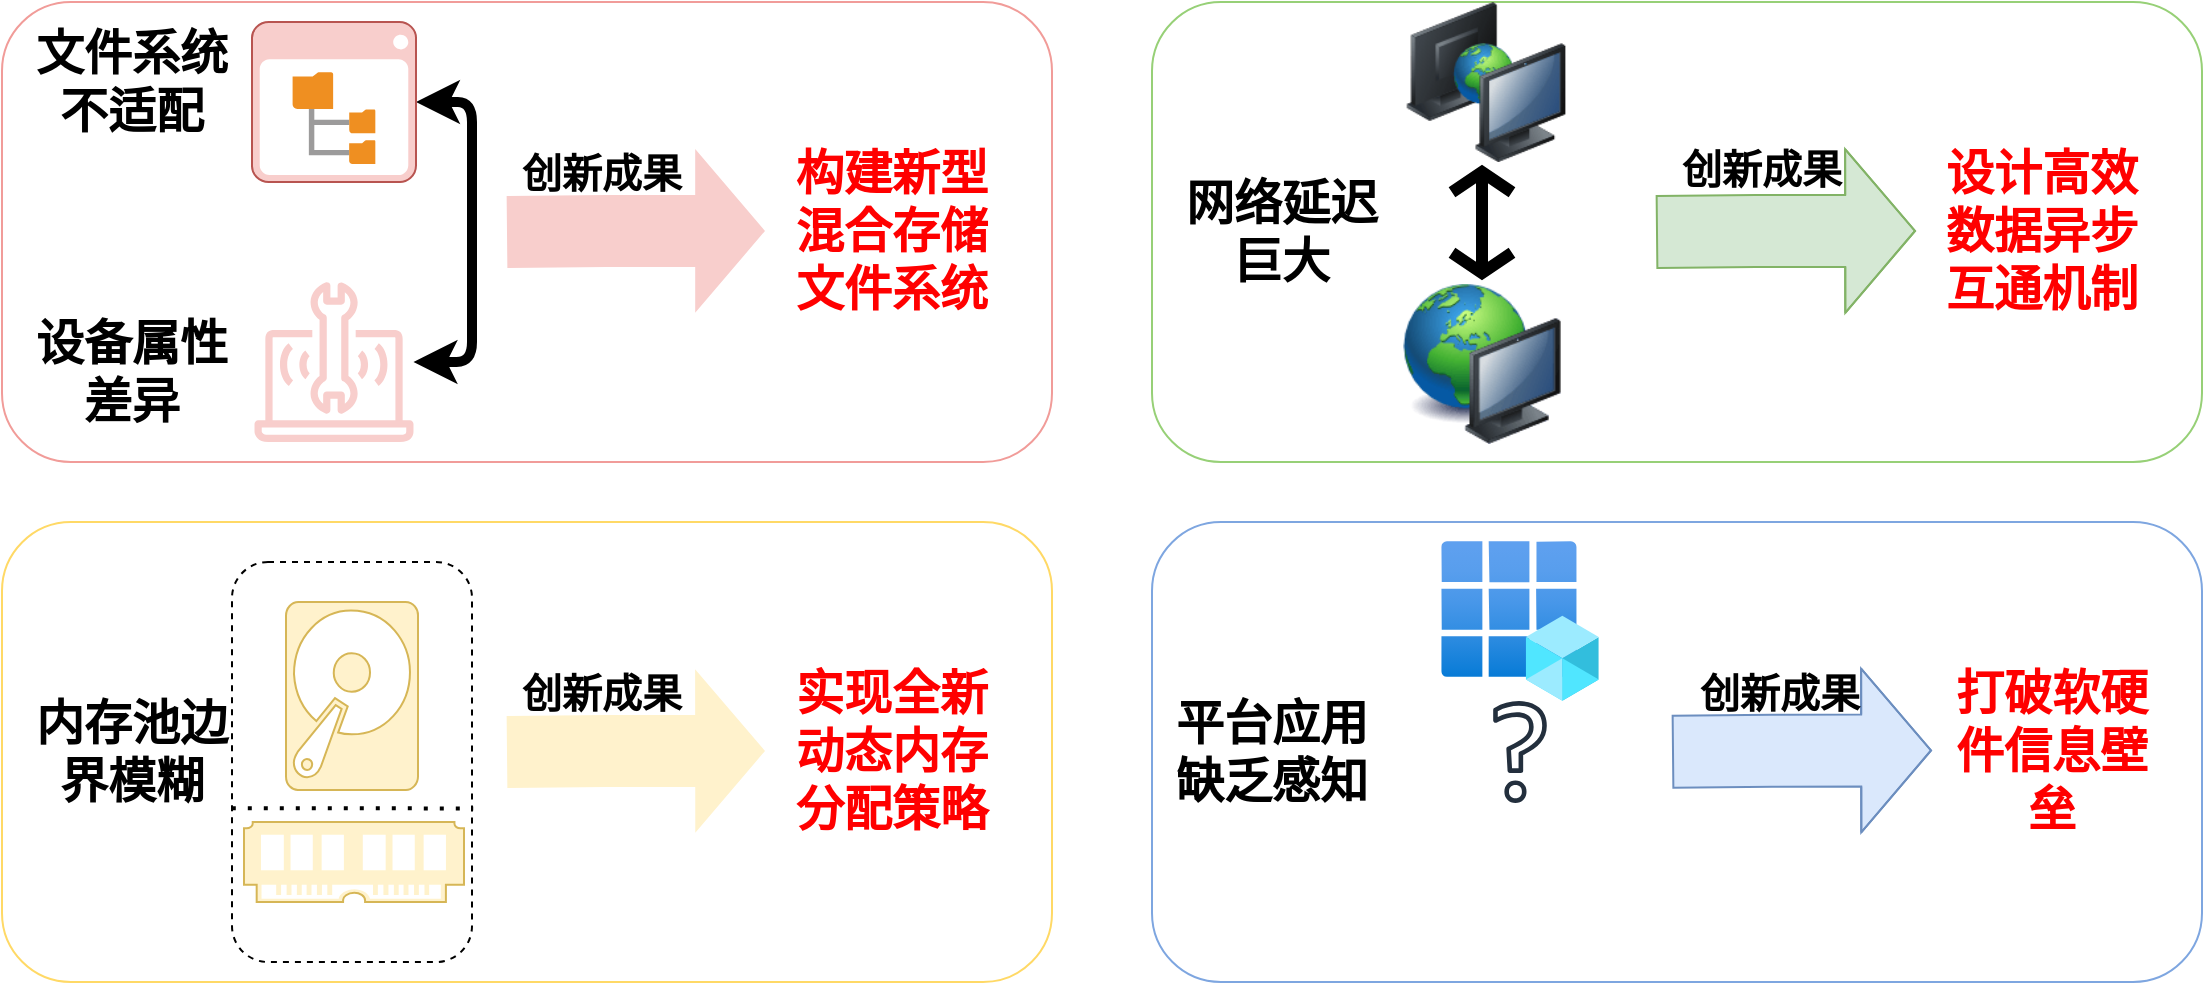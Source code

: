 <mxfile version="21.6.6" type="github">
  <diagram name="第 1 页" id="2KE3e0sI5M_i0R3wZd8V">
    <mxGraphModel dx="1518" dy="890" grid="1" gridSize="10" guides="1" tooltips="1" connect="1" arrows="1" fold="1" page="1" pageScale="1" pageWidth="827" pageHeight="1169" math="0" shadow="0">
      <root>
        <mxCell id="0" />
        <mxCell id="1" parent="0" />
        <mxCell id="PvQUBS61xmUCgDq2Q7-0-1" value="" style="rounded=1;whiteSpace=wrap;html=1;strokeColor=#F19C99;" parent="1" vertex="1">
          <mxGeometry x="445" y="420" width="525" height="230" as="geometry" />
        </mxCell>
        <mxCell id="PvQUBS61xmUCgDq2Q7-0-3" value="" style="rounded=1;whiteSpace=wrap;html=1;strokeColor=#FFD966;" parent="1" vertex="1">
          <mxGeometry x="445" y="680" width="525" height="230" as="geometry" />
        </mxCell>
        <mxCell id="PvQUBS61xmUCgDq2Q7-0-4" value="&lt;span style=&quot;font-size: 24px;&quot;&gt;&lt;b&gt;文件系统不适配&lt;br&gt;&lt;br&gt;&lt;/b&gt;&lt;/span&gt;" style="rounded=0;whiteSpace=wrap;html=1;fillColor=none;strokeColor=none;" parent="1" vertex="1">
          <mxGeometry x="460" y="440" width="100" height="70" as="geometry" />
        </mxCell>
        <mxCell id="PvQUBS61xmUCgDq2Q7-0-6" value="&lt;b style=&quot;border-color: var(--border-color); font-size: 24px;&quot;&gt;&lt;font style=&quot;border-color: var(--border-color);&quot; color=&quot;#ff0000&quot;&gt;构建新型混合存储文件系统&lt;/font&gt;&lt;/b&gt;&lt;span style=&quot;font-size: 24px;&quot;&gt;&lt;b&gt;&lt;br&gt;&lt;/b&gt;&lt;/span&gt;" style="rounded=0;whiteSpace=wrap;html=1;fillColor=none;strokeColor=none;" parent="1" vertex="1">
          <mxGeometry x="840" y="460" width="100" height="150" as="geometry" />
        </mxCell>
        <mxCell id="PvQUBS61xmUCgDq2Q7-0-48" style="edgeStyle=orthogonalEdgeStyle;rounded=1;orthogonalLoop=1;jettySize=auto;html=1;startArrow=classic;strokeWidth=5;" parent="1" source="PvQUBS61xmUCgDq2Q7-0-8" target="PvQUBS61xmUCgDq2Q7-0-9" edge="1">
          <mxGeometry relative="1" as="geometry">
            <Array as="points">
              <mxPoint x="680" y="600" />
              <mxPoint x="680" y="470" />
            </Array>
          </mxGeometry>
        </mxCell>
        <mxCell id="PvQUBS61xmUCgDq2Q7-0-8" value="" style="sketch=0;outlineConnect=0;fillColor=#f8cecc;strokeColor=#b85450;dashed=0;verticalLabelPosition=bottom;verticalAlign=top;align=center;html=1;fontSize=12;fontStyle=0;aspect=fixed;pointerEvents=1;shape=mxgraph.aws4.iot_device_tester;" parent="1" vertex="1">
          <mxGeometry x="571" y="560" width="80" height="80" as="geometry" />
        </mxCell>
        <mxCell id="PvQUBS61xmUCgDq2Q7-0-9" value="" style="shadow=0;dashed=0;html=1;strokeColor=#b85450;fillColor=#f8cecc;labelPosition=center;verticalLabelPosition=bottom;verticalAlign=top;align=center;outlineConnect=0;shape=mxgraph.veeam.2d.file_system_browser;" parent="1" vertex="1">
          <mxGeometry x="570" y="430" width="82" height="80" as="geometry" />
        </mxCell>
        <mxCell id="PvQUBS61xmUCgDq2Q7-0-11" value="&lt;span style=&quot;font-size: 24px;&quot;&gt;&lt;b&gt;设备属性差异&lt;br&gt;&lt;/b&gt;&lt;/span&gt;" style="rounded=0;whiteSpace=wrap;html=1;fillColor=none;strokeColor=none;" parent="1" vertex="1">
          <mxGeometry x="460" y="570" width="100" height="70" as="geometry" />
        </mxCell>
        <mxCell id="PvQUBS61xmUCgDq2Q7-0-14" value="" style="shape=flexArrow;endArrow=classic;html=1;rounded=0;endWidth=44.828;endSize=11.3;width=36;fillColor=#f8cecc;strokeColor=none;" parent="1" edge="1">
          <mxGeometry width="50" height="50" relative="1" as="geometry">
            <mxPoint x="697" y="534.97" as="sourcePoint" />
            <mxPoint x="827" y="534.47" as="targetPoint" />
            <Array as="points">
              <mxPoint x="747" y="534.47" />
            </Array>
          </mxGeometry>
        </mxCell>
        <mxCell id="PvQUBS61xmUCgDq2Q7-0-18" value="" style="group" parent="1" vertex="1" connectable="0">
          <mxGeometry x="560" y="700" width="120" height="200" as="geometry" />
        </mxCell>
        <mxCell id="PvQUBS61xmUCgDq2Q7-0-12" value="" style="sketch=0;pointerEvents=1;shadow=0;dashed=0;html=1;strokeColor=#d6b656;fillColor=#fff2cc;labelPosition=center;verticalLabelPosition=bottom;verticalAlign=top;outlineConnect=0;align=center;shape=mxgraph.office.devices.hard_disk;" parent="PvQUBS61xmUCgDq2Q7-0-18" vertex="1">
          <mxGeometry x="27" y="20" width="66" height="94" as="geometry" />
        </mxCell>
        <mxCell id="PvQUBS61xmUCgDq2Q7-0-16" value="" style="pointerEvents=1;shadow=0;dashed=0;html=1;strokeColor=#d6b656;fillColor=#fff2cc;labelPosition=center;verticalLabelPosition=bottom;verticalAlign=top;align=center;outlineConnect=0;shape=mxgraph.veeam.ram;" parent="PvQUBS61xmUCgDq2Q7-0-18" vertex="1">
          <mxGeometry x="6" y="130" width="110" height="40" as="geometry" />
        </mxCell>
        <mxCell id="PvQUBS61xmUCgDq2Q7-0-17" value="" style="rounded=1;whiteSpace=wrap;html=1;fillColor=none;dashed=1;" parent="PvQUBS61xmUCgDq2Q7-0-18" vertex="1">
          <mxGeometry width="120" height="200" as="geometry" />
        </mxCell>
        <mxCell id="PvQUBS61xmUCgDq2Q7-0-19" value="&lt;span style=&quot;font-size: 24px;&quot;&gt;&lt;b&gt;内存池边界模糊&lt;br&gt;&lt;/b&gt;&lt;/span&gt;" style="rounded=0;whiteSpace=wrap;html=1;fillColor=none;strokeColor=none;" parent="1" vertex="1">
          <mxGeometry x="460" y="760" width="100" height="70" as="geometry" />
        </mxCell>
        <mxCell id="PvQUBS61xmUCgDq2Q7-0-20" value="" style="shape=flexArrow;endArrow=classic;html=1;rounded=0;endWidth=44.828;endSize=11.3;width=36;fillColor=#fff2cc;strokeColor=none;" parent="1" edge="1">
          <mxGeometry width="50" height="50" relative="1" as="geometry">
            <mxPoint x="697" y="795.06" as="sourcePoint" />
            <mxPoint x="827" y="794.47" as="targetPoint" />
            <Array as="points">
              <mxPoint x="747" y="794.56" />
            </Array>
          </mxGeometry>
        </mxCell>
        <mxCell id="PvQUBS61xmUCgDq2Q7-0-21" value="&lt;b style=&quot;border-color: var(--border-color); font-size: 24px;&quot;&gt;&lt;font style=&quot;border-color: var(--border-color);&quot; color=&quot;#ff0000&quot;&gt;实现全新动态内存分配策略&lt;/font&gt;&lt;/b&gt;&lt;span style=&quot;font-size: 24px;&quot;&gt;&lt;b&gt;&lt;br&gt;&lt;/b&gt;&lt;/span&gt;" style="rounded=0;whiteSpace=wrap;html=1;fillColor=none;strokeColor=none;" parent="1" vertex="1">
          <mxGeometry x="840" y="720" width="100" height="150" as="geometry" />
        </mxCell>
        <mxCell id="PvQUBS61xmUCgDq2Q7-0-33" value="" style="group" parent="1" vertex="1" connectable="0">
          <mxGeometry x="1020" y="420" width="525" height="230" as="geometry" />
        </mxCell>
        <mxCell id="PvQUBS61xmUCgDq2Q7-0-22" value="" style="rounded=1;whiteSpace=wrap;html=1;strokeColor=#97D077;" parent="PvQUBS61xmUCgDq2Q7-0-33" vertex="1">
          <mxGeometry width="525" height="230" as="geometry" />
        </mxCell>
        <mxCell id="PvQUBS61xmUCgDq2Q7-0-27" value="&lt;span style=&quot;font-size: 24px;&quot;&gt;&lt;b&gt;网络延迟巨大&lt;br&gt;&lt;/b&gt;&lt;/span&gt;" style="rounded=0;whiteSpace=wrap;html=1;fillColor=none;strokeColor=none;" parent="PvQUBS61xmUCgDq2Q7-0-33" vertex="1">
          <mxGeometry x="15" y="80" width="100" height="70" as="geometry" />
        </mxCell>
        <mxCell id="PvQUBS61xmUCgDq2Q7-0-28" value="" style="shape=flexArrow;endArrow=classic;html=1;rounded=0;endWidth=44.828;endSize=11.3;width=36;fillColor=#d5e8d4;strokeColor=#82b366;" parent="PvQUBS61xmUCgDq2Q7-0-33" edge="1">
          <mxGeometry width="50" height="50" relative="1" as="geometry">
            <mxPoint x="252" y="115.06" as="sourcePoint" />
            <mxPoint x="382" y="114.47" as="targetPoint" />
            <Array as="points">
              <mxPoint x="302" y="114.56" />
            </Array>
          </mxGeometry>
        </mxCell>
        <mxCell id="PvQUBS61xmUCgDq2Q7-0-29" value="&lt;span style=&quot;font-size: 24px;&quot;&gt;&lt;b&gt;&lt;font color=&quot;#ff0000&quot;&gt;设计高效数据异步互通机制&lt;/font&gt;&lt;br&gt;&lt;/b&gt;&lt;/span&gt;" style="rounded=0;whiteSpace=wrap;html=1;fillColor=none;strokeColor=none;" parent="PvQUBS61xmUCgDq2Q7-0-33" vertex="1">
          <mxGeometry x="395" y="40" width="100" height="150" as="geometry" />
        </mxCell>
        <mxCell id="PvQUBS61xmUCgDq2Q7-0-30" value="" style="image;html=1;image=img/lib/clip_art/computers/Network_2_128x128.png" parent="PvQUBS61xmUCgDq2Q7-0-33" vertex="1">
          <mxGeometry x="127" width="80" height="80" as="geometry" />
        </mxCell>
        <mxCell id="PvQUBS61xmUCgDq2Q7-0-31" value="" style="image;html=1;image=img/lib/clip_art/computers/Network_128x128.png" parent="PvQUBS61xmUCgDq2Q7-0-33" vertex="1">
          <mxGeometry x="125" y="141" width="80" height="80" as="geometry" />
        </mxCell>
        <mxCell id="PvQUBS61xmUCgDq2Q7-0-32" value="" style="html=1;outlineConnect=0;whiteSpace=wrap;fillColor=#AFFFAF;shape=mxgraph.archimate3.commNetw;strokeWidth=6;rotation=90;" parent="PvQUBS61xmUCgDq2Q7-0-33" vertex="1">
          <mxGeometry x="139.75" y="95.25" width="50.5" height="30" as="geometry" />
        </mxCell>
        <mxCell id="PvQUBS61xmUCgDq2Q7-0-72" value="&lt;b&gt;&lt;font style=&quot;font-size: 20px;&quot;&gt;创新成果&lt;/font&gt;&lt;/b&gt;" style="text;html=1;strokeColor=none;fillColor=none;align=center;verticalAlign=middle;whiteSpace=wrap;rounded=0;" parent="PvQUBS61xmUCgDq2Q7-0-33" vertex="1">
          <mxGeometry x="260" y="68.25" width="90" height="30" as="geometry" />
        </mxCell>
        <mxCell id="PvQUBS61xmUCgDq2Q7-0-34" value="" style="rounded=1;whiteSpace=wrap;html=1;strokeColor=#7EA6E0;" parent="1" vertex="1">
          <mxGeometry x="1020" y="680" width="525" height="230" as="geometry" />
        </mxCell>
        <mxCell id="PvQUBS61xmUCgDq2Q7-0-35" value="&lt;span style=&quot;font-size: 24px;&quot;&gt;&lt;b&gt;平台应用缺乏感知&lt;br&gt;&lt;/b&gt;&lt;/span&gt;" style="rounded=0;whiteSpace=wrap;html=1;fillColor=none;strokeColor=none;" parent="1" vertex="1">
          <mxGeometry x="1030" y="760" width="100" height="70" as="geometry" />
        </mxCell>
        <mxCell id="PvQUBS61xmUCgDq2Q7-0-36" value="" style="shape=flexArrow;endArrow=classic;html=1;rounded=0;endWidth=44.828;endSize=11.3;width=36;fillColor=#dae8fc;strokeColor=#6c8ebf;" parent="1" edge="1">
          <mxGeometry width="50" height="50" relative="1" as="geometry">
            <mxPoint x="1280" y="794.82" as="sourcePoint" />
            <mxPoint x="1410" y="794.23" as="targetPoint" />
            <Array as="points">
              <mxPoint x="1330" y="794.32" />
            </Array>
          </mxGeometry>
        </mxCell>
        <mxCell id="PvQUBS61xmUCgDq2Q7-0-45" value="&lt;span style=&quot;font-size: 24px;&quot;&gt;&lt;b&gt;&lt;font color=&quot;#ff0000&quot;&gt;打破软硬件信息壁垒&lt;/font&gt;&lt;br&gt;&lt;/b&gt;&lt;/span&gt;" style="rounded=0;whiteSpace=wrap;html=1;fillColor=none;strokeColor=none;" parent="1" vertex="1">
          <mxGeometry x="1420" y="720" width="100" height="150" as="geometry" />
        </mxCell>
        <mxCell id="PvQUBS61xmUCgDq2Q7-0-49" value="" style="shape=image;html=1;verticalAlign=top;verticalLabelPosition=bottom;labelBackgroundColor=#ffffff;imageAspect=0;aspect=fixed;image=https://cdn2.iconfinder.com/data/icons/competitive-strategy-and-corporate-training/512/194_Computer_desktop_hardware_workstation_System_app_development-128.png" parent="1" vertex="1">
          <mxGeometry x="1159" y="810" width="90" height="90" as="geometry" />
        </mxCell>
        <mxCell id="PvQUBS61xmUCgDq2Q7-0-52" value="" style="sketch=0;outlineConnect=0;fontColor=#232F3E;gradientColor=none;fillColor=#232F3D;strokeColor=none;dashed=0;verticalLabelPosition=bottom;verticalAlign=top;align=center;html=1;fontSize=12;fontStyle=0;aspect=fixed;pointerEvents=1;shape=mxgraph.aws4.question;" parent="1" vertex="1">
          <mxGeometry x="1190.59" y="769.5" width="26.81" height="51" as="geometry" />
        </mxCell>
        <mxCell id="PvQUBS61xmUCgDq2Q7-0-53" value="" style="image;aspect=fixed;html=1;points=[];align=center;fontSize=12;image=img/lib/azure2/identity/App_Registrations.svg;" parent="1" vertex="1">
          <mxGeometry x="1164.63" y="689.5" width="78.75" height="80" as="geometry" />
        </mxCell>
        <mxCell id="PvQUBS61xmUCgDq2Q7-0-55" value="&lt;b&gt;&lt;font style=&quot;font-size: 20px;&quot;&gt;创新成果&lt;/font&gt;&lt;/b&gt;" style="text;html=1;strokeColor=none;fillColor=none;align=center;verticalAlign=middle;whiteSpace=wrap;rounded=0;" parent="1" vertex="1">
          <mxGeometry x="700" y="490" width="90" height="30" as="geometry" />
        </mxCell>
        <mxCell id="PvQUBS61xmUCgDq2Q7-0-69" value="&lt;b&gt;&lt;font style=&quot;font-size: 20px;&quot;&gt;创新成果&lt;/font&gt;&lt;/b&gt;" style="text;html=1;strokeColor=none;fillColor=none;align=center;verticalAlign=middle;whiteSpace=wrap;rounded=0;" parent="1" vertex="1">
          <mxGeometry x="1289" y="750" width="90" height="30" as="geometry" />
        </mxCell>
        <mxCell id="PvQUBS61xmUCgDq2Q7-0-73" value="&lt;b&gt;&lt;font style=&quot;font-size: 20px;&quot;&gt;创新成果&lt;/font&gt;&lt;/b&gt;" style="text;html=1;strokeColor=none;fillColor=none;align=center;verticalAlign=middle;whiteSpace=wrap;rounded=0;" parent="1" vertex="1">
          <mxGeometry x="700" y="750" width="90" height="30" as="geometry" />
        </mxCell>
        <mxCell id="PvQUBS61xmUCgDq2Q7-0-74" value="" style="endArrow=none;dashed=1;html=1;dashPattern=1 3;strokeWidth=2;rounded=0;exitX=0.999;exitY=0.902;exitDx=0;exitDy=0;entryX=1.005;entryY=0.616;entryDx=0;entryDy=0;entryPerimeter=0;exitPerimeter=0;" parent="1" source="PvQUBS61xmUCgDq2Q7-0-19" target="PvQUBS61xmUCgDq2Q7-0-17" edge="1">
          <mxGeometry width="50" height="50" relative="1" as="geometry">
            <mxPoint x="720" y="980" as="sourcePoint" />
            <mxPoint x="770" y="930" as="targetPoint" />
          </mxGeometry>
        </mxCell>
      </root>
    </mxGraphModel>
  </diagram>
</mxfile>
